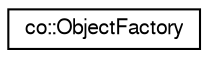 digraph G
{
  edge [fontname="FreeSans",fontsize="10",labelfontname="FreeSans",labelfontsize="10"];
  node [fontname="FreeSans",fontsize="10",shape=record];
  rankdir="LR";
  Node1 [label="co::ObjectFactory",height=0.2,width=0.4,color="black", fillcolor="white", style="filled",URL="$classco_1_1ObjectFactory.html",tooltip="The interface to create objects, used by objectMap."];
}
